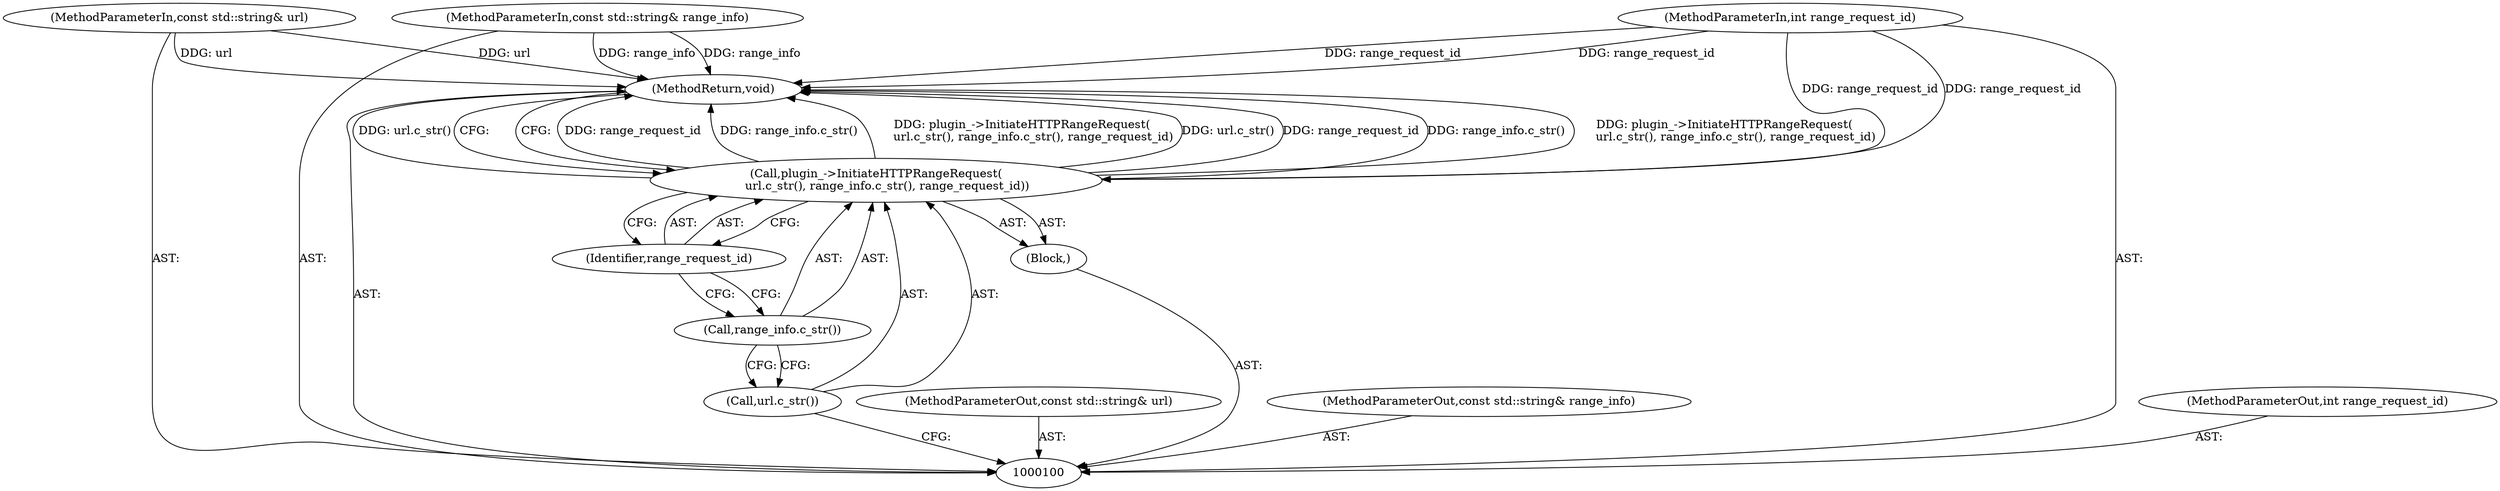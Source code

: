 digraph "0_Chrome_ea3d1d84be3d6f97bf50e76511c9e26af6895533_19" {
"1000109" [label="(MethodReturn,void)"];
"1000101" [label="(MethodParameterIn,const std::string& url)"];
"1000126" [label="(MethodParameterOut,const std::string& url)"];
"1000102" [label="(MethodParameterIn,const std::string& range_info)"];
"1000127" [label="(MethodParameterOut,const std::string& range_info)"];
"1000104" [label="(Block,)"];
"1000103" [label="(MethodParameterIn,int range_request_id)"];
"1000128" [label="(MethodParameterOut,int range_request_id)"];
"1000105" [label="(Call,plugin_->InitiateHTTPRangeRequest(\n      url.c_str(), range_info.c_str(), range_request_id))"];
"1000107" [label="(Call,range_info.c_str())"];
"1000108" [label="(Identifier,range_request_id)"];
"1000106" [label="(Call,url.c_str())"];
"1000109" -> "1000100"  [label="AST: "];
"1000109" -> "1000105"  [label="CFG: "];
"1000105" -> "1000109"  [label="DDG: range_request_id"];
"1000105" -> "1000109"  [label="DDG: range_info.c_str()"];
"1000105" -> "1000109"  [label="DDG: plugin_->InitiateHTTPRangeRequest(\n      url.c_str(), range_info.c_str(), range_request_id)"];
"1000105" -> "1000109"  [label="DDG: url.c_str()"];
"1000103" -> "1000109"  [label="DDG: range_request_id"];
"1000102" -> "1000109"  [label="DDG: range_info"];
"1000101" -> "1000109"  [label="DDG: url"];
"1000101" -> "1000100"  [label="AST: "];
"1000101" -> "1000109"  [label="DDG: url"];
"1000126" -> "1000100"  [label="AST: "];
"1000102" -> "1000100"  [label="AST: "];
"1000102" -> "1000109"  [label="DDG: range_info"];
"1000127" -> "1000100"  [label="AST: "];
"1000104" -> "1000100"  [label="AST: "];
"1000105" -> "1000104"  [label="AST: "];
"1000103" -> "1000100"  [label="AST: "];
"1000103" -> "1000109"  [label="DDG: range_request_id"];
"1000103" -> "1000105"  [label="DDG: range_request_id"];
"1000128" -> "1000100"  [label="AST: "];
"1000105" -> "1000104"  [label="AST: "];
"1000105" -> "1000108"  [label="CFG: "];
"1000106" -> "1000105"  [label="AST: "];
"1000107" -> "1000105"  [label="AST: "];
"1000108" -> "1000105"  [label="AST: "];
"1000109" -> "1000105"  [label="CFG: "];
"1000105" -> "1000109"  [label="DDG: range_request_id"];
"1000105" -> "1000109"  [label="DDG: range_info.c_str()"];
"1000105" -> "1000109"  [label="DDG: plugin_->InitiateHTTPRangeRequest(\n      url.c_str(), range_info.c_str(), range_request_id)"];
"1000105" -> "1000109"  [label="DDG: url.c_str()"];
"1000103" -> "1000105"  [label="DDG: range_request_id"];
"1000107" -> "1000105"  [label="AST: "];
"1000107" -> "1000106"  [label="CFG: "];
"1000108" -> "1000107"  [label="CFG: "];
"1000108" -> "1000105"  [label="AST: "];
"1000108" -> "1000107"  [label="CFG: "];
"1000105" -> "1000108"  [label="CFG: "];
"1000106" -> "1000105"  [label="AST: "];
"1000106" -> "1000100"  [label="CFG: "];
"1000107" -> "1000106"  [label="CFG: "];
}
